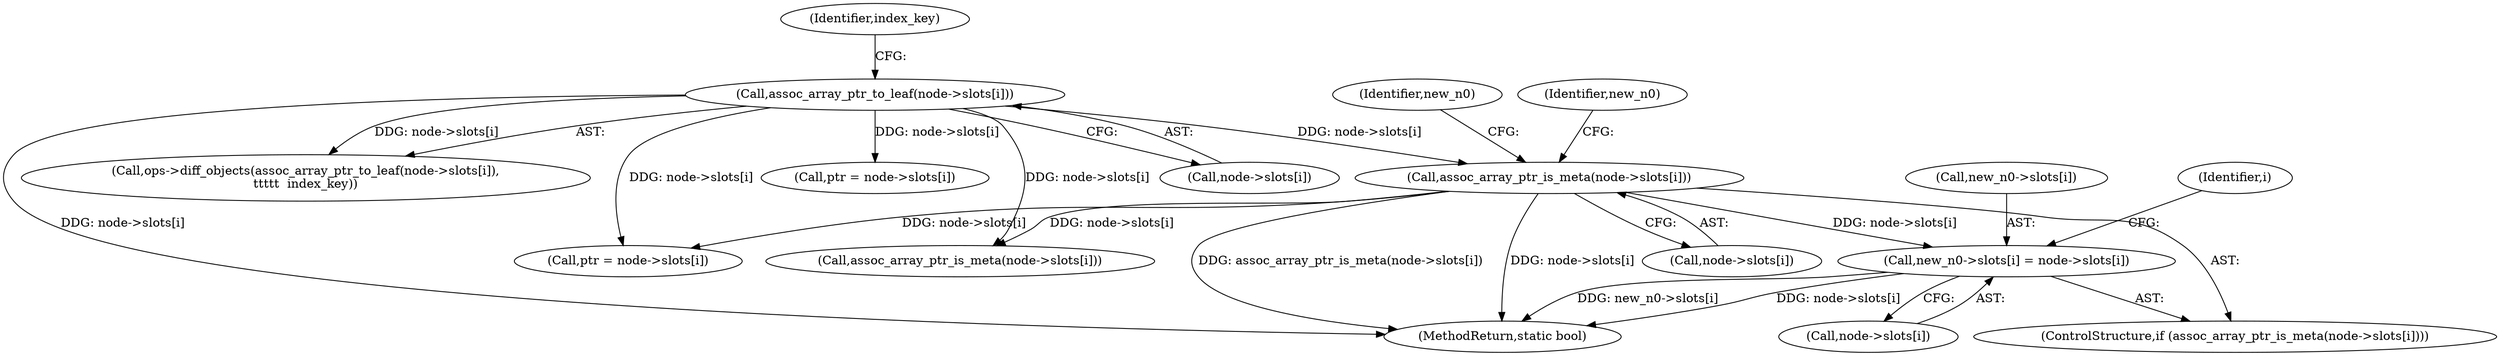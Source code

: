 digraph "0_linux_ea6789980fdaa610d7eb63602c746bf6ec70cd2b@pointer" {
"1000552" [label="(Call,new_n0->slots[i] = node->slots[i])"];
"1000546" [label="(Call,assoc_array_ptr_is_meta(node->slots[i]))"];
"1000881" [label="(Call,assoc_array_ptr_to_leaf(node->slots[i]))"];
"1000545" [label="(ControlStructure,if (assoc_array_ptr_is_meta(node->slots[i])))"];
"1000553" [label="(Call,new_n0->slots[i])"];
"1000547" [label="(Call,node->slots[i])"];
"1000881" [label="(Call,assoc_array_ptr_to_leaf(node->slots[i]))"];
"1000567" [label="(Identifier,new_n0)"];
"1001065" [label="(Call,ptr = node->slots[i])"];
"1000544" [label="(Identifier,i)"];
"1000605" [label="(Call,assoc_array_ptr_is_meta(node->slots[i]))"];
"1000880" [label="(Call,ops->diff_objects(assoc_array_ptr_to_leaf(node->slots[i]),\n\t\t\t\t\t  index_key))"];
"1000558" [label="(Call,node->slots[i])"];
"1000882" [label="(Call,node->slots[i])"];
"1000546" [label="(Call,assoc_array_ptr_is_meta(node->slots[i]))"];
"1000887" [label="(Identifier,index_key)"];
"1000552" [label="(Call,new_n0->slots[i] = node->slots[i])"];
"1000747" [label="(Call,ptr = node->slots[i])"];
"1000555" [label="(Identifier,new_n0)"];
"1001112" [label="(MethodReturn,static bool)"];
"1000552" -> "1000545"  [label="AST: "];
"1000552" -> "1000558"  [label="CFG: "];
"1000553" -> "1000552"  [label="AST: "];
"1000558" -> "1000552"  [label="AST: "];
"1000544" -> "1000552"  [label="CFG: "];
"1000552" -> "1001112"  [label="DDG: new_n0->slots[i]"];
"1000552" -> "1001112"  [label="DDG: node->slots[i]"];
"1000546" -> "1000552"  [label="DDG: node->slots[i]"];
"1000546" -> "1000545"  [label="AST: "];
"1000546" -> "1000547"  [label="CFG: "];
"1000547" -> "1000546"  [label="AST: "];
"1000555" -> "1000546"  [label="CFG: "];
"1000567" -> "1000546"  [label="CFG: "];
"1000546" -> "1001112"  [label="DDG: assoc_array_ptr_is_meta(node->slots[i])"];
"1000546" -> "1001112"  [label="DDG: node->slots[i]"];
"1000881" -> "1000546"  [label="DDG: node->slots[i]"];
"1000546" -> "1000605"  [label="DDG: node->slots[i]"];
"1000546" -> "1000747"  [label="DDG: node->slots[i]"];
"1000881" -> "1000880"  [label="AST: "];
"1000881" -> "1000882"  [label="CFG: "];
"1000882" -> "1000881"  [label="AST: "];
"1000887" -> "1000881"  [label="CFG: "];
"1000881" -> "1001112"  [label="DDG: node->slots[i]"];
"1000881" -> "1000605"  [label="DDG: node->slots[i]"];
"1000881" -> "1000747"  [label="DDG: node->slots[i]"];
"1000881" -> "1000880"  [label="DDG: node->slots[i]"];
"1000881" -> "1001065"  [label="DDG: node->slots[i]"];
}
